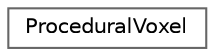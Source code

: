 digraph "Gráfico de jerarquía de clases"
{
 // LATEX_PDF_SIZE
  bgcolor="transparent";
  edge [fontname=Helvetica,fontsize=10,labelfontname=Helvetica,labelfontsize=10];
  node [fontname=Helvetica,fontsize=10,shape=box,height=0.2,width=0.4];
  rankdir="LR";
  Node0 [id="Node000000",label="ProceduralVoxel",height=0.2,width=0.4,color="grey40", fillcolor="white", style="filled",URL="$dd/d00/class_procedural_voxel.html",tooltip=" "];
}
